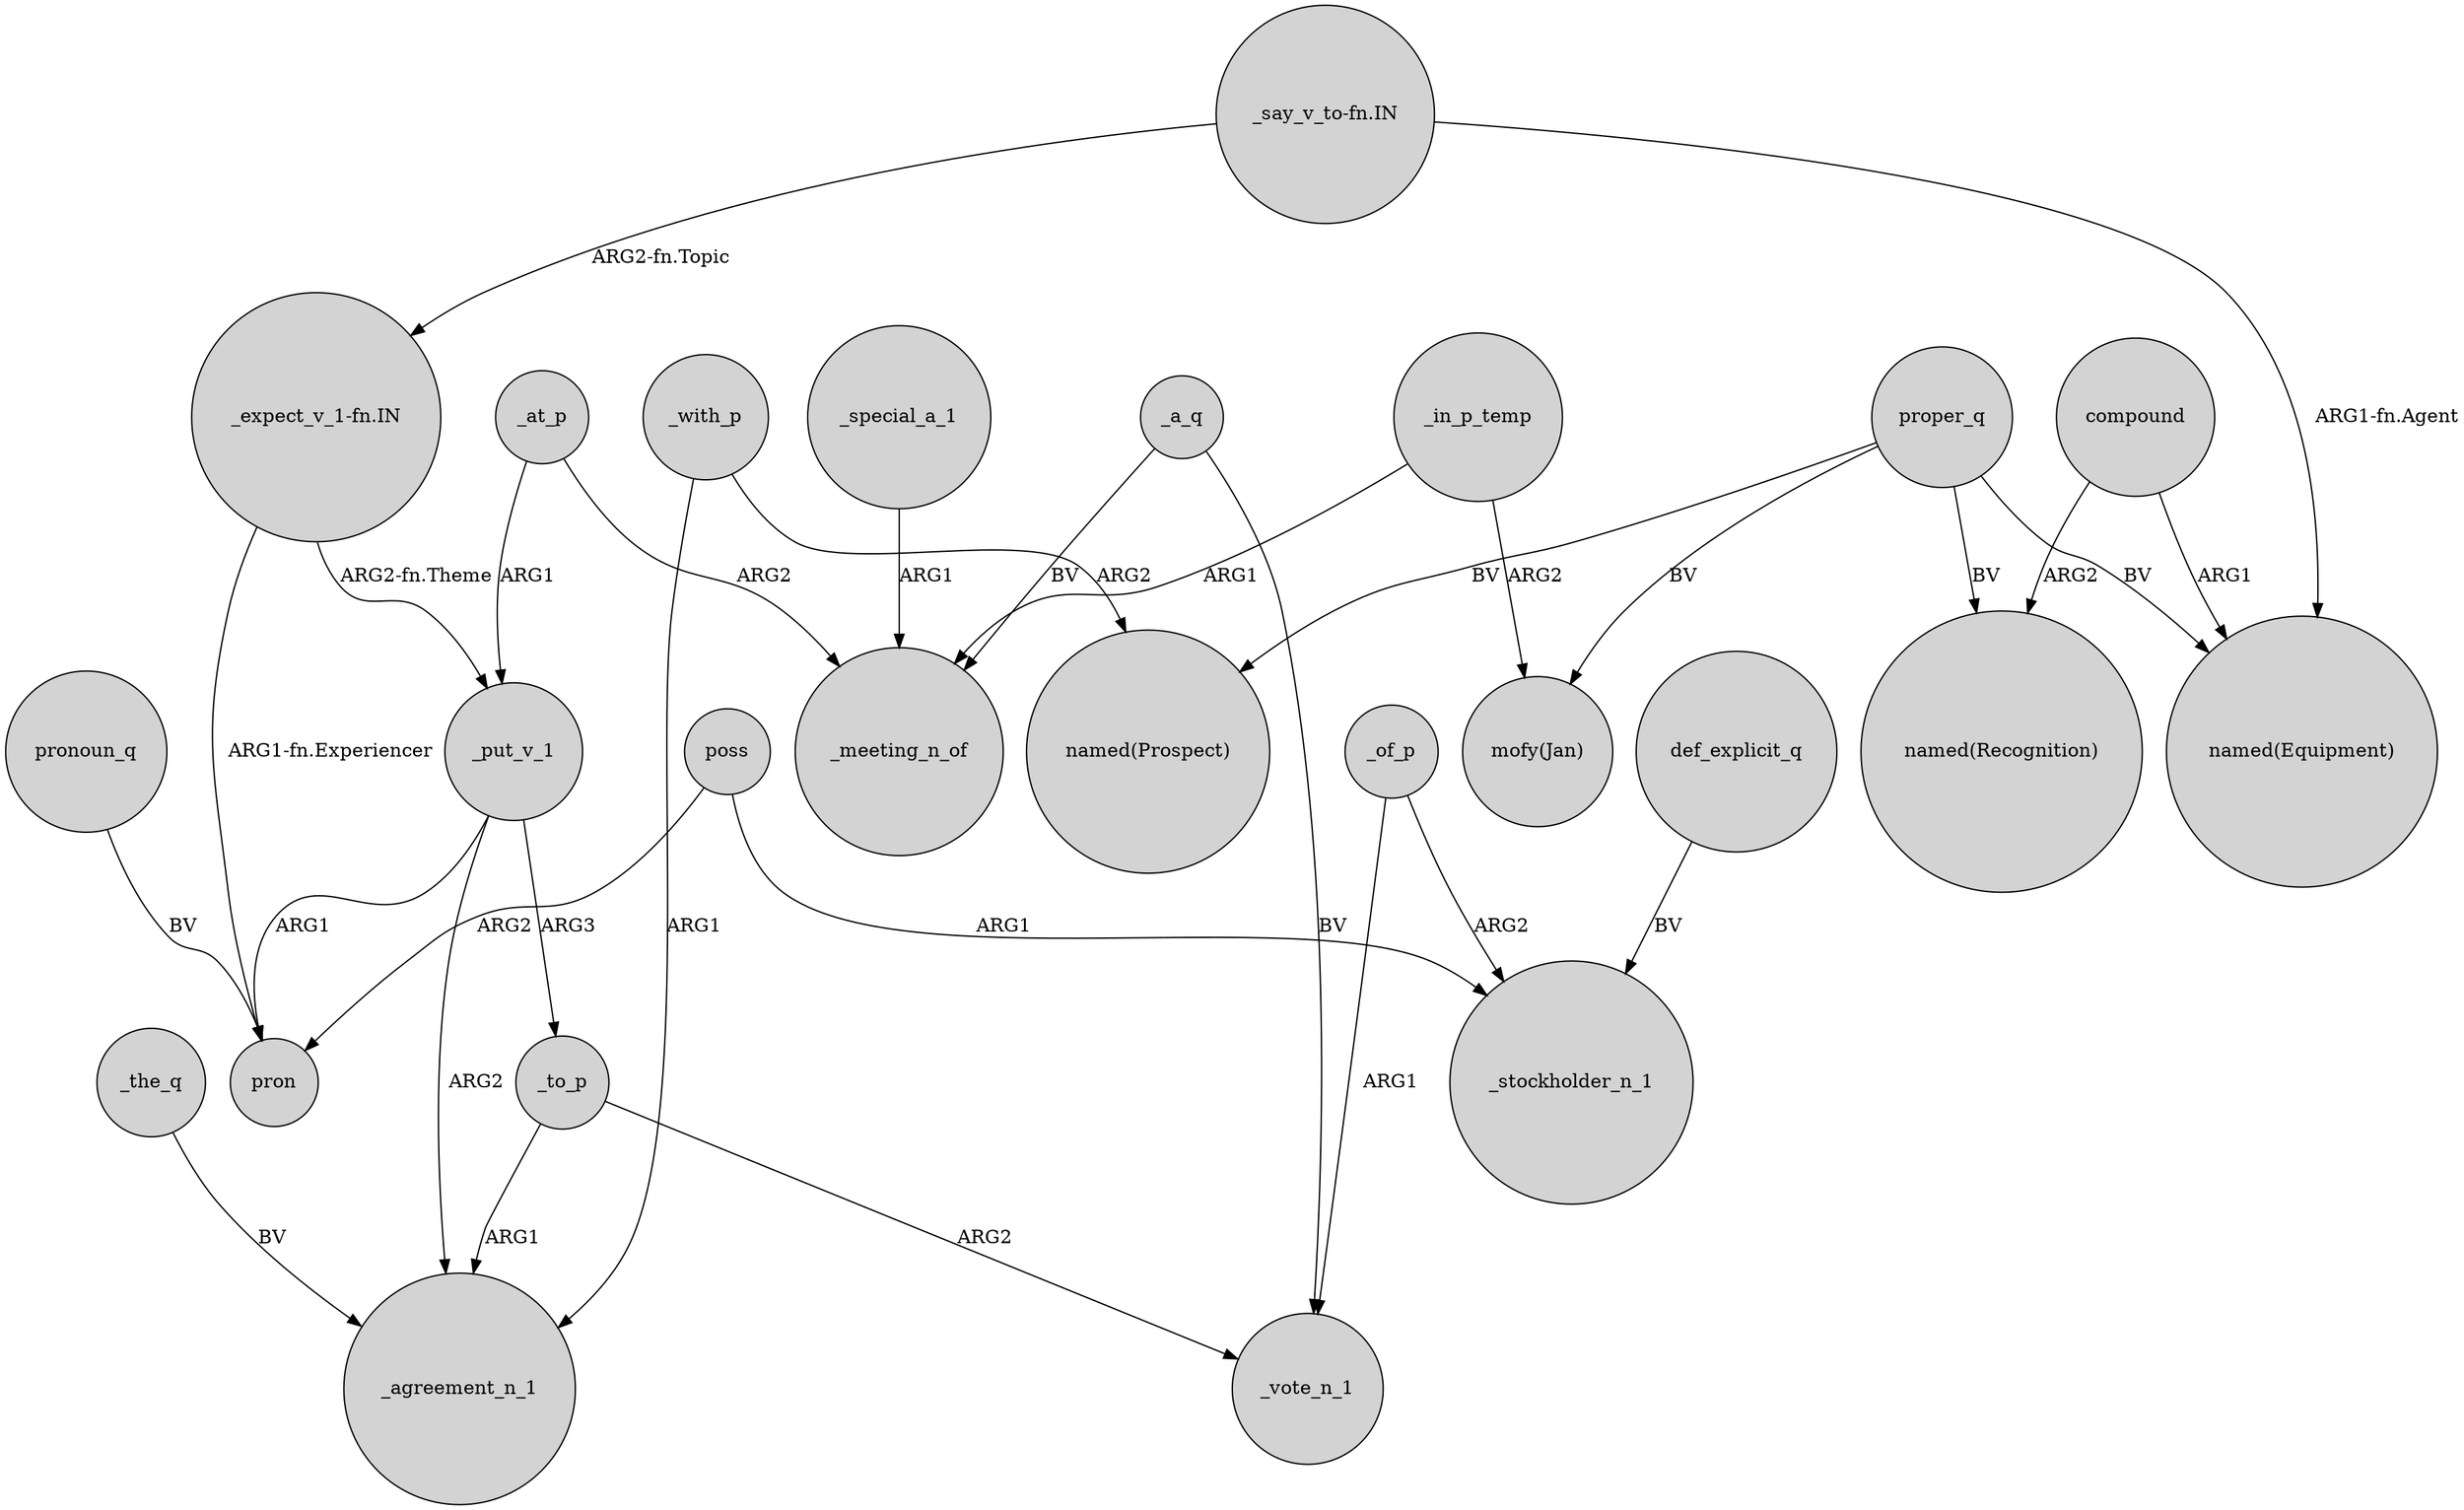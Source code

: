 digraph {
	node [shape=circle style=filled]
	poss -> pron [label=ARG2]
	_in_p_temp -> "mofy(Jan)" [label=ARG2]
	compound -> "named(Equipment)" [label=ARG1]
	_to_p -> _agreement_n_1 [label=ARG1]
	_at_p -> _put_v_1 [label=ARG1]
	proper_q -> "named(Equipment)" [label=BV]
	_put_v_1 -> _agreement_n_1 [label=ARG2]
	_put_v_1 -> pron [label=ARG1]
	_in_p_temp -> _meeting_n_of [label=ARG1]
	_of_p -> _vote_n_1 [label=ARG1]
	_to_p -> _vote_n_1 [label=ARG2]
	proper_q -> "mofy(Jan)" [label=BV]
	_of_p -> _stockholder_n_1 [label=ARG2]
	"_expect_v_1-fn.IN" -> _put_v_1 [label="ARG2-fn.Theme"]
	_a_q -> _meeting_n_of [label=BV]
	poss -> _stockholder_n_1 [label=ARG1]
	_at_p -> _meeting_n_of [label=ARG2]
	pronoun_q -> pron [label=BV]
	compound -> "named(Recognition)" [label=ARG2]
	_the_q -> _agreement_n_1 [label=BV]
	proper_q -> "named(Recognition)" [label=BV]
	_a_q -> _vote_n_1 [label=BV]
	"_expect_v_1-fn.IN" -> pron [label="ARG1-fn.Experiencer"]
	def_explicit_q -> _stockholder_n_1 [label=BV]
	_with_p -> _agreement_n_1 [label=ARG1]
	"_say_v_to-fn.IN" -> "_expect_v_1-fn.IN" [label="ARG2-fn.Topic"]
	_with_p -> "named(Prospect)" [label=ARG2]
	proper_q -> "named(Prospect)" [label=BV]
	_special_a_1 -> _meeting_n_of [label=ARG1]
	_put_v_1 -> _to_p [label=ARG3]
	"_say_v_to-fn.IN" -> "named(Equipment)" [label="ARG1-fn.Agent"]
}
